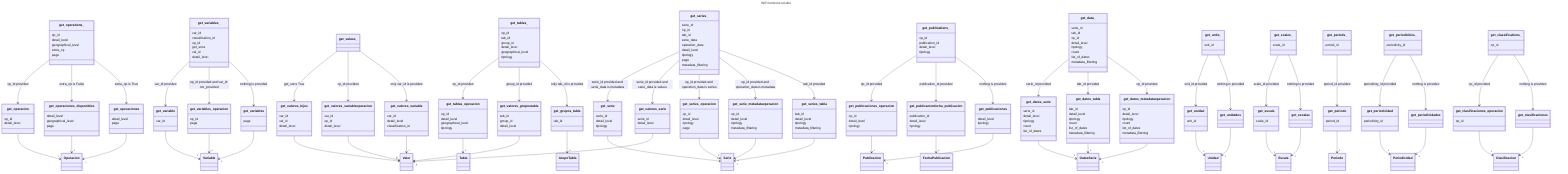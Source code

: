 ---
title: INE functions results
---

classDiagram
    %% INE functions
    class get_datos_tabla{
        tab_id
        detail_level
        tipology
        count
        list_of_dates
        metadata_filtering
    }
    class get_datos_serie{
        serie_id
        detail_level
        tipology
        count
        list_of_dates
    }
    class get_datos_metadataoperacion{
        op_id
        detail_level
        tipology
        count
        list_of_dates
        metadata_filtering
    }
    class get_operaciones_disponibles{
        detail_level
        geographical_level
        page
    }
    class get_operaciones{
        detail_level
        page
    }
    class get_operacion{
        op_id
        detail_level
    }
    class get_variables{
        page
    }
    class get_variable{
        var_id
    }
    class get_variables_operacion{
        op_id
        page
    }
    class get_valores_variable{
        var_id
        detail_level
        classification_id
    }
    class get_valores_variableoperacion{
        var_id
        op_id
        detail_level
    }
    class get_tablas_operacion{
        op_id
        detail_level
        geographical_level
        tipology
    }
    class get_grupos_tabla{
        tab_id
    }
    class get_valores_grupostabla{
        tab_id
        group_id
        detail_level
    }
    class get_serie{
        serie_id
        detail_level
        tipology
    }
    class get_series_operacion{
        op_id
        detail_level
        tipology
        page
    }
    class get_valores_serie{
        serie_id
        detail_level
    }
    class get_series_tabla{
        tab_id
        detail_level
        tipology
        metadata_filtering
    }
    class get_serie_metadataoperacion{
        op_id
        detail_level
        tipology
        metadata_filtering
    }
    class get_periodicidades{
    }
    class get_periodicidad{
        periodicity_id
    }
    class get_publicaciones{
        detail_level
        tipology
    }
    class get_publicaciones_operacion{
        op_id
        detail_level
        tipology
    }
    class get_publicacionfecha_publicacion{
        publication_id
        detail_level
        tipology
    }
    class get_clasificaciones{
    }
    class get_clasificaciones_operacion{
        op_id
    }
    class get_valores_hijos{
        var_id
        val_id
        detail_level
    }
    class get_unidades{
    }
    class get_unidad{
        unit_id
    }
    class get_escalas{
    }
    class get_escala{
        scale_id
    }
    class get_periodo{
        period_id
    }
    %% Custom functions
    class get_operations_{
        op_id
        detail_level
        geographical_level
        extra_op
        page
    }
    class get_variables_{
        var_id
        classification_id
        op_id
        get_sons
        val_id
        detail_level
    }
    class get_tables_{
        op_id
        tab_id
        group_id
        detail_level
        geographical_level
        tipology
    }
    class get_series_{
        serie_id
        op_id
        tab_id
        serie_data
        operation_data
        detail_level
        tipology
        page
        metadata_filtering
    }
    class get_publications_{
        op_id
        publication_id
        detail_level
        tipology
    }
    class get_data_{
        serie_id
        tab_id
        op_id
        detail_level
        tipology
        count
        list_of_dates
        metadata_filtering
    }
    class get_units_{
        unit_id
    }
    class get_scales_{
        scale_id
    }
    class get_periods_{
        period_id
    }
    class get_periodicities_{
        periodicity_id
    }
    class get_classifications_{
        op_id
    }
    %% INE Ojects
    class Operacion{
    }
    class Variable{
    }
    class Valor{
    }
    class Periodicidad{
    }
    class Periodo{
    }
    class Publicacion{
    }
    class FechaPublicacion{
    }
    class Clasificacion{
    }
    class Unidad{
    }
    class Escala{
    }
    class DatosSerie{
    }
    class Serie{
    }
    class GrupoTabla{
    }
    class Tabla{
    }
    %% Relations INE functions --> Object
    get_datos_tabla --> "n" DatosSerie
    get_datos_serie --> "1" DatosSerie
    get_datos_metadataoperacion --> "n" DatosSerie
    get_operaciones_disponibles --> "n" Operacion
    get_operaciones --> "n" Operacion
    get_operacion --> "1"  Operacion
    get_variables --> "n" Variable
    get_variable --> "1" Variable
    get_variables_operacion --> "n" Variable
    get_valores_variable --> "n" Valor
    get_valores_variableoperacion --> "n" Valor
    get_tablas_operacion --> "n" Tabla
    get_grupos_tabla --> "n" GrupoTabla
    get_valores_grupostabla --> "n" Valor
    get_serie --> "1" Serie
    get_series_operacion --> "n" Serie
    get_valores_serie --> "n" Valor
    get_series_tabla --> "n" Serie
    get_serie_metadataoperacion --> "n" Serie
    get_periodicidades --> "n" Periodicidad
    get_periodicidad --> "1" Periodicidad
    get_publicaciones --> "n" Publicacion
    get_publicaciones_operacion --> "n" Publicacion
    get_publicacionfecha_publicacion --> "n" FechaPublicacion
    get_clasificaciones --> "n" Clasificacion
    get_clasificaciones_operacion --> "n" Clasificacion
    get_valores_hijos --> "n" Valor
    get_unidades --> "n" Unidad
    get_unidad --> "1" Unidad
    get_escalas --> "n" Escala
    get_escala --> "1" Escala
    get_periodo --> "1" Periodo
    %% Relations Custom function --> INE function
    get_operations_ --> get_operacion : op_id provided
    get_operations_ --> get_operaciones_disponibles : extra_op is False
    get_operations_ --> get_operaciones : extra_op is True
    get_variables_ --> get_variable : var_id provided
    get_variables_ --> get_variables_operacion : op_id provided and var_id not_provided
    get_variables_ --> get_variables : nothing is provided
    get_values_ --> get_valores_hijos : get_sons True
    get_values_ --> get_valores_variableoperacion : op_id provided
    get_values_ --> get_valores_variable : only var_id is provided
    get_tables_ --> get_tablas_operacion : op_id provided
    get_tables_ --> get_valores_grupostabla : group_id provided
    get_tables_ --> get_grupos_tabla : only tab_id is provided
    get_series_ --> get_serie : serie_id provided and serie_data is metadata
    get_series_ --> get_valores_serie : serie_id provided and serie_data is values
    get_series_ --> get_series_operacion : op_id provided and operation_data is series
    get_series_ --> get_serie_metadataoperacion : op_id provided and operation_data is metadata
    get_series_ --> get_series_tabla : tab_id provided
    get_publications_ --> get_publicaciones_operacion : op_id provided
    get_publications_ --> get_publicacionfecha_publicacion : publication_id provided
    get_publications_ --> get_publicaciones : nothing is provided
    get_data_ --> get_datos_serie : serie_id provided
    get_data_ --> get_datos_tabla : tab_id provided
    get_data_ --> get_datos_metadataoperacion : op_id provided
    get_units_ --> get_unidad : unit_id provided
    get_units_  --> get_unidades : nothing is provided
    get_scales_ --> get_escala : scale_id provided
    get_scales_ --> get_escalas : nothing is provided
    get_periods_ --> get_periodo : period_id provided
    get_periodicities_ --> get_periodicidad : periodicity_id provided
    get_periodicities_ --> get_periodicidades : nothing is provided
    get_classifications_ --> get_clasificaciones_operacion : op_id provided
    get_classifications_ --> get_clasificaciones : nothing is provided
    %% Fin